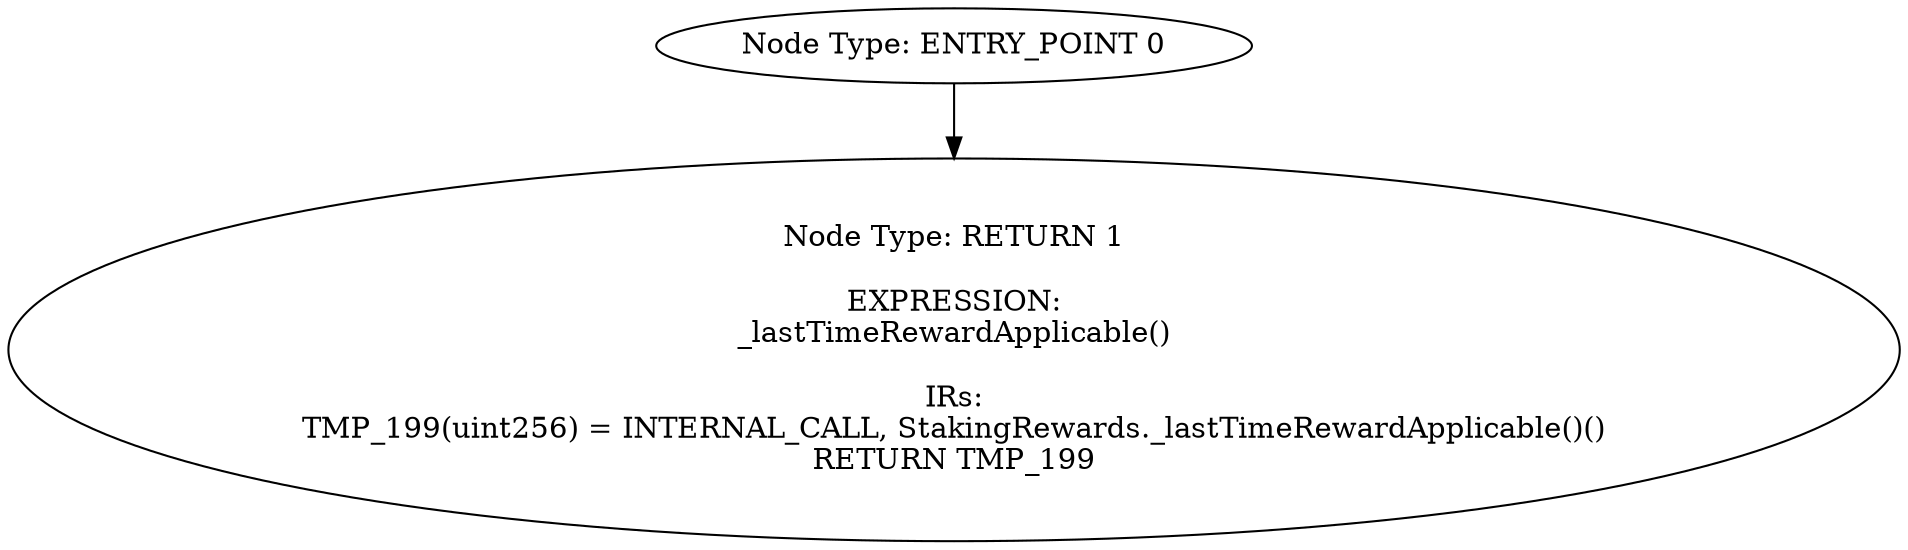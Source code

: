 digraph{
0[label="Node Type: ENTRY_POINT 0
"];
0->1;
1[label="Node Type: RETURN 1

EXPRESSION:
_lastTimeRewardApplicable()

IRs:
TMP_199(uint256) = INTERNAL_CALL, StakingRewards._lastTimeRewardApplicable()()
RETURN TMP_199"];
}
